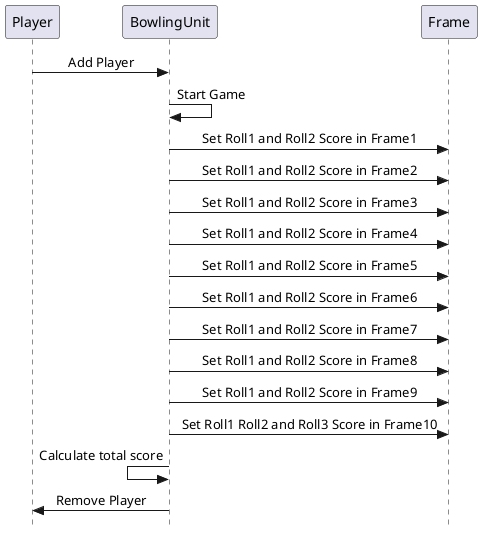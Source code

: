 @startuml BowlingGame

skinparam Style strictuml
skinparam SequenceMessageAlignment center
Player -> BowlingUnit : Add Player
BowlingUnit -> BowlingUnit : Start Game
BowlingUnit -> Frame : Set Roll1 and Roll2 Score in Frame1
BowlingUnit -> Frame : Set Roll1 and Roll2 Score in Frame2
BowlingUnit -> Frame : Set Roll1 and Roll2 Score in Frame3
BowlingUnit -> Frame : Set Roll1 and Roll2 Score in Frame4
BowlingUnit -> Frame : Set Roll1 and Roll2 Score in Frame5
BowlingUnit -> Frame : Set Roll1 and Roll2 Score in Frame6
BowlingUnit -> Frame : Set Roll1 and Roll2 Score in Frame7
BowlingUnit -> Frame : Set Roll1 and Roll2 Score in Frame8
BowlingUnit -> Frame : Set Roll1 and Roll2 Score in Frame9
BowlingUnit -> Frame : Set Roll1 Roll2 and Roll3 Score in Frame10

BowlingUnit <- BowlingUnit : Calculate total score
Player <- BowlingUnit : Remove Player
@enduml